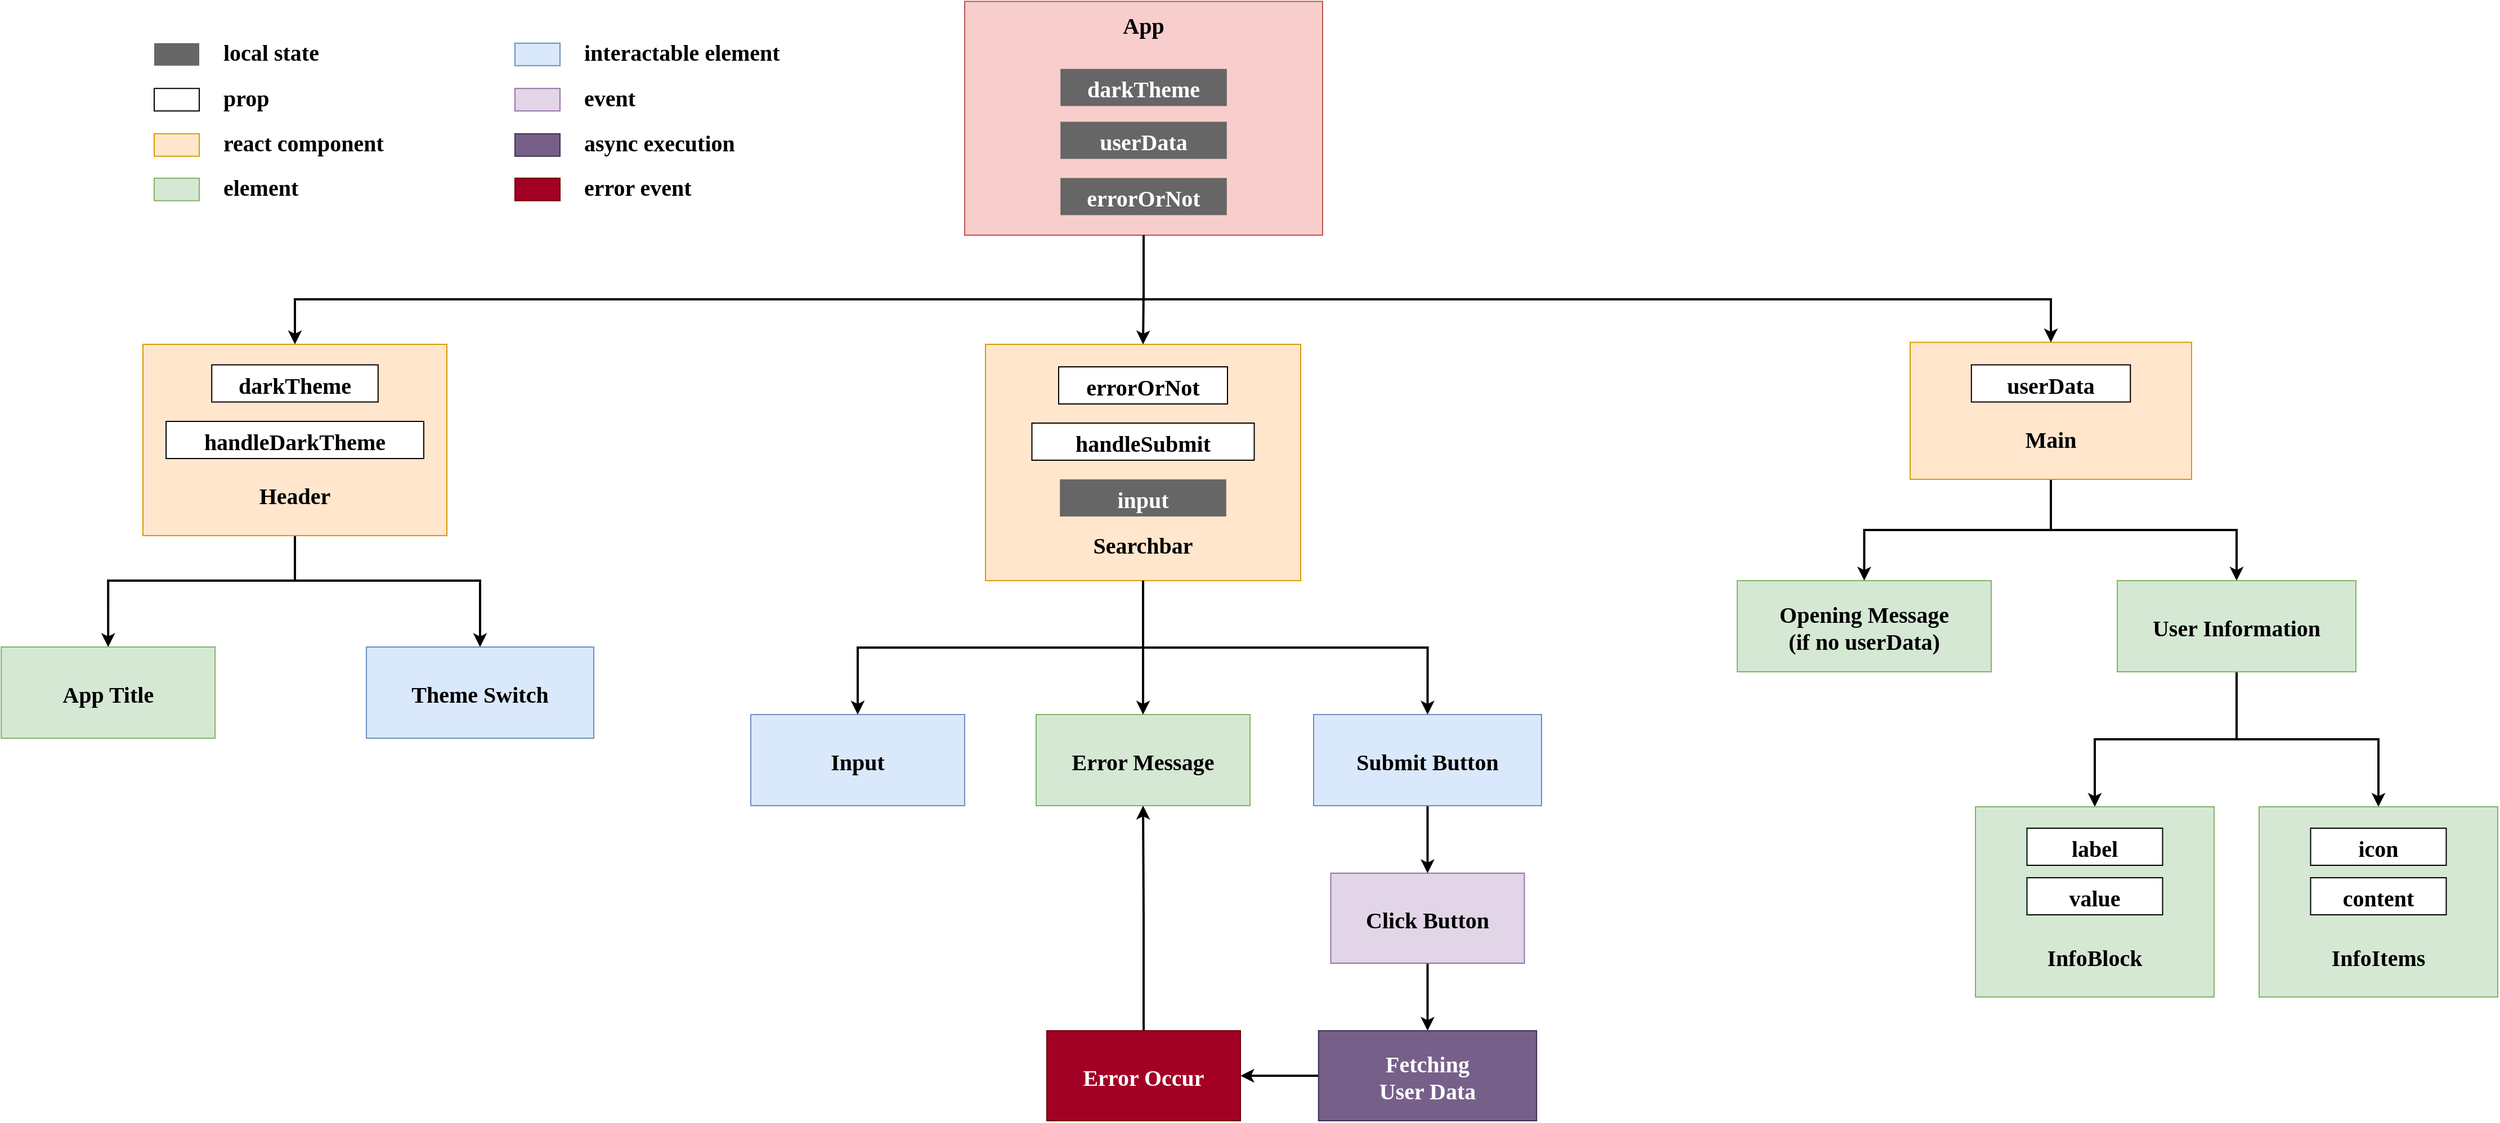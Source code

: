 <mxfile version="22.0.6" type="device">
  <diagram name="Page-1" id="2c0d36ab-eaac-3732-788b-9136903baeff">
    <mxGraphModel dx="4806.5" dy="1533" grid="1" gridSize="10" guides="1" tooltips="1" connect="1" arrows="1" fold="1" page="1" pageScale="1.5" pageWidth="1169" pageHeight="827" background="none" math="0" shadow="0">
      <root>
        <mxCell id="0" />
        <mxCell id="1" parent="0" />
        <mxCell id="jPdAf53yLR4_MpdE2c-u-115" style="edgeStyle=orthogonalEdgeStyle;rounded=0;orthogonalLoop=1;jettySize=auto;html=1;exitX=0.5;exitY=1;exitDx=0;exitDy=0;entryX=0.5;entryY=0;entryDx=0;entryDy=0;strokeWidth=2;" parent="1" source="10" target="jPdAf53yLR4_MpdE2c-u-114" edge="1">
          <mxGeometry relative="1" as="geometry" />
        </mxCell>
        <mxCell id="jPdAf53yLR4_MpdE2c-u-116" style="edgeStyle=orthogonalEdgeStyle;rounded=0;orthogonalLoop=1;jettySize=auto;html=1;exitX=0.5;exitY=1;exitDx=0;exitDy=0;entryX=0.5;entryY=0;entryDx=0;entryDy=0;strokeWidth=2;" parent="1" source="10" target="jPdAf53yLR4_MpdE2c-u-111" edge="1">
          <mxGeometry relative="1" as="geometry" />
        </mxCell>
        <mxCell id="10" value="&#xa;&#xa;Main" style="rounded=0;fillColor=#ffe6cc;strokeColor=#d79b00;fontStyle=1;fontFamily=Verdana;fontSize=20;" parent="1" vertex="1">
          <mxGeometry x="1170" y="348.25" width="250" height="121.75" as="geometry" />
        </mxCell>
        <mxCell id="61" value="" style="edgeStyle=elbowEdgeStyle;elbow=vertical;strokeWidth=2;rounded=0;fontFamily=Verdana;entryX=0.5;entryY=0;entryDx=0;entryDy=0;" parent="1" source="2" target="WpWz7NRVjrMRIm7rbvet-185" edge="1">
          <mxGeometry x="-23" y="135.5" width="100" height="100" as="geometry">
            <mxPoint x="-23" y="235.5" as="sourcePoint" />
            <mxPoint x="-155" y="335.5" as="targetPoint" />
            <Array as="points">
              <mxPoint x="130" y="310" />
            </Array>
          </mxGeometry>
        </mxCell>
        <mxCell id="sPOSDjA2QxB-xksFo4Xl-126" value="" style="edgeStyle=elbowEdgeStyle;elbow=vertical;strokeWidth=2;rounded=0;fontFamily=Verdana;exitX=0.5;exitY=1;exitDx=0;exitDy=0;entryX=0.5;entryY=0;entryDx=0;entryDy=0;" parent="1" source="2" target="10" edge="1">
          <mxGeometry x="357" y="235.5" width="100" height="100" as="geometry">
            <mxPoint x="862" y="275.5" as="sourcePoint" />
            <mxPoint x="667" y="345.5" as="targetPoint" />
            <Array as="points">
              <mxPoint x="630" y="310" />
            </Array>
          </mxGeometry>
        </mxCell>
        <mxCell id="WpWz7NRVjrMRIm7rbvet-192" value="Theme Switch" style="rounded=0;fillColor=#dae8fc;strokeColor=#6c8ebf;fontStyle=1;fontFamily=Verdana;fontSize=20;strokeWidth=1;" parent="1" vertex="1">
          <mxGeometry x="-201.5" y="619" width="202" height="81" as="geometry" />
        </mxCell>
        <mxCell id="WpWz7NRVjrMRIm7rbvet-193" style="edgeStyle=orthogonalEdgeStyle;rounded=0;orthogonalLoop=1;jettySize=auto;html=1;exitX=0.5;exitY=1;exitDx=0;exitDy=0;entryX=0.5;entryY=0;entryDx=0;entryDy=0;strokeWidth=2;" parent="1" source="WpWz7NRVjrMRIm7rbvet-185" target="WpWz7NRVjrMRIm7rbvet-192" edge="1">
          <mxGeometry relative="1" as="geometry">
            <Array as="points">
              <mxPoint x="-265" y="560" />
              <mxPoint x="-101" y="560" />
            </Array>
          </mxGeometry>
        </mxCell>
        <mxCell id="jPdAf53yLR4_MpdE2c-u-98" style="edgeStyle=orthogonalEdgeStyle;rounded=0;orthogonalLoop=1;jettySize=auto;html=1;exitX=0.5;exitY=1;exitDx=0;exitDy=0;entryX=0.5;entryY=0;entryDx=0;entryDy=0;strokeWidth=2;" parent="1" source="WpWz7NRVjrMRIm7rbvet-214" target="WpWz7NRVjrMRIm7rbvet-217" edge="1">
          <mxGeometry relative="1" as="geometry" />
        </mxCell>
        <mxCell id="WpWz7NRVjrMRIm7rbvet-214" value="Click Button" style="rounded=0;fillColor=#e1d5e7;strokeColor=#9673a6;fontStyle=1;fontFamily=Verdana;fontSize=20;" parent="1" vertex="1">
          <mxGeometry x="655.25" y="820" width="172" height="80" as="geometry" />
        </mxCell>
        <mxCell id="jPdAf53yLR4_MpdE2c-u-102" style="edgeStyle=orthogonalEdgeStyle;rounded=0;orthogonalLoop=1;jettySize=auto;html=1;exitX=0;exitY=0.5;exitDx=0;exitDy=0;entryX=1;entryY=0.5;entryDx=0;entryDy=0;strokeWidth=2;" parent="1" source="WpWz7NRVjrMRIm7rbvet-217" target="jPdAf53yLR4_MpdE2c-u-100" edge="1">
          <mxGeometry relative="1" as="geometry" />
        </mxCell>
        <mxCell id="WpWz7NRVjrMRIm7rbvet-217" value="Fetching&#xa;User Data" style="rounded=0;fillColor=#76608a;strokeColor=#432D57;fontStyle=1;fontFamily=Verdana;fontSize=20;fontColor=#ffffff;" parent="1" vertex="1">
          <mxGeometry x="644.38" y="960" width="193.75" height="80" as="geometry" />
        </mxCell>
        <mxCell id="-SdKUPG_hEOiqj-6vngP-91" value="" style="group" parent="1" vertex="1" connectable="0">
          <mxGeometry x="348.5" y="350" width="280" height="210" as="geometry" />
        </mxCell>
        <mxCell id="12" value="&#xa;&#xa;&#xa;&#xa;&#xa;&#xa;Searchbar" style="rounded=0;fillColor=#ffe6cc;strokeColor=#d79b00;fontStyle=1;fontFamily=Verdana;fontSize=20;" parent="-SdKUPG_hEOiqj-6vngP-91" vertex="1">
          <mxGeometry width="280" height="210" as="geometry" />
        </mxCell>
        <mxCell id="2KUHNqxCsC3sQMfKQXM8-70" value="errorOrNot" style="rounded=0;fontStyle=1;fontFamily=Verdana;fontSize=20;" parent="-SdKUPG_hEOiqj-6vngP-91" vertex="1">
          <mxGeometry x="65" y="19.996" width="150" height="33" as="geometry" />
        </mxCell>
        <mxCell id="-SdKUPG_hEOiqj-6vngP-90" value="handleSubmit" style="rounded=0;fontStyle=1;fontFamily=Verdana;fontSize=20;" parent="-SdKUPG_hEOiqj-6vngP-91" vertex="1">
          <mxGeometry x="41.25" y="69.996" width="197.5" height="33" as="geometry" />
        </mxCell>
        <mxCell id="jPdAf53yLR4_MpdE2c-u-82" value="input" style="rounded=0;fillColor=#666666;gradientColor=none;strokeColor=none;fontColor=#FFFFFF;fontStyle=1;fontFamily=Verdana;fontSize=20;" parent="-SdKUPG_hEOiqj-6vngP-91" vertex="1">
          <mxGeometry x="66.11" y="120" width="147.79" height="33" as="geometry" />
        </mxCell>
        <mxCell id="jPdAf53yLR4_MpdE2c-u-81" style="edgeStyle=orthogonalEdgeStyle;rounded=0;orthogonalLoop=1;jettySize=auto;html=1;exitX=0.5;exitY=1;exitDx=0;exitDy=0;entryX=0.5;entryY=0;entryDx=0;entryDy=0;strokeWidth=2;" parent="1" source="WpWz7NRVjrMRIm7rbvet-185" target="jPdAf53yLR4_MpdE2c-u-74" edge="1">
          <mxGeometry relative="1" as="geometry">
            <Array as="points">
              <mxPoint x="-265" y="560" />
              <mxPoint x="-431" y="560" />
            </Array>
          </mxGeometry>
        </mxCell>
        <mxCell id="WpWz7NRVjrMRIm7rbvet-185" value="&#xa;&#xa;&#xa;&#xa;Header" style="rounded=0;fillColor=#ffe6cc;strokeColor=#d79b00;fontStyle=1;fontFamily=Verdana;fontSize=20;" parent="1" vertex="1">
          <mxGeometry x="-400" y="350" width="270" height="170" as="geometry" />
        </mxCell>
        <mxCell id="qf_q3sLtRgpL2h3kug1x-97" value="userData" style="rounded=0;fontStyle=1;fontFamily=Verdana;fontSize=20;" parent="1" vertex="1">
          <mxGeometry x="1224.38" y="368.25" width="141.25" height="33" as="geometry" />
        </mxCell>
        <mxCell id="jPdAf53yLR4_MpdE2c-u-63" value="" style="rounded=0;fillColor=#666666;gradientColor=none;strokeColor=none;fontColor=#FFFFFF;fontStyle=1;fontFamily=Verdana;fontSize=20;" parent="1" vertex="1">
          <mxGeometry x="-390" y="82.36" width="40" height="20" as="geometry" />
        </mxCell>
        <mxCell id="jPdAf53yLR4_MpdE2c-u-65" value="local state" style="rounded=0;fontStyle=1;fontFamily=Verdana;fontSize=20;fillColor=none;strokeColor=none;align=left;" parent="1" vertex="1">
          <mxGeometry x="-330.5" y="75.86" width="128.29" height="26.5" as="geometry" />
        </mxCell>
        <mxCell id="jPdAf53yLR4_MpdE2c-u-67" value="" style="rounded=0;fontStyle=1;fontFamily=Verdana;fontSize=20;" parent="1" vertex="1">
          <mxGeometry x="-390" y="122.61" width="40" height="20" as="geometry" />
        </mxCell>
        <mxCell id="jPdAf53yLR4_MpdE2c-u-68" value="prop" style="rounded=0;fontStyle=1;fontFamily=Verdana;fontSize=20;fillColor=none;strokeColor=none;align=left;" parent="1" vertex="1">
          <mxGeometry x="-330.5" y="116.11" width="128.29" height="26.5" as="geometry" />
        </mxCell>
        <mxCell id="jPdAf53yLR4_MpdE2c-u-69" value="darkTheme" style="rounded=0;fontStyle=1;fontFamily=Verdana;fontSize=20;" parent="1" vertex="1">
          <mxGeometry x="-338.89" y="368.25" width="147.79" height="33" as="geometry" />
        </mxCell>
        <mxCell id="jPdAf53yLR4_MpdE2c-u-71" value="handleDarkTheme" style="rounded=0;fontStyle=1;fontFamily=Verdana;fontSize=20;" parent="1" vertex="1">
          <mxGeometry x="-379.44" y="418.5" width="228.89" height="33" as="geometry" />
        </mxCell>
        <mxCell id="jPdAf53yLR4_MpdE2c-u-72" value="" style="rounded=0;fontStyle=1;fontFamily=Verdana;fontSize=20;fillColor=#d5e8d4;strokeColor=#82b366;" parent="1" vertex="1">
          <mxGeometry x="-390" y="202.36" width="40" height="20" as="geometry" />
        </mxCell>
        <mxCell id="jPdAf53yLR4_MpdE2c-u-73" value="element" style="rounded=0;fontStyle=1;fontFamily=Verdana;fontSize=20;fillColor=none;strokeColor=none;align=left;" parent="1" vertex="1">
          <mxGeometry x="-330.5" y="195.86" width="128.29" height="26.5" as="geometry" />
        </mxCell>
        <mxCell id="jPdAf53yLR4_MpdE2c-u-74" value="App Title" style="rounded=0;fillColor=#d5e8d4;strokeColor=#82b366;fontStyle=1;fontFamily=Verdana;fontSize=20;strokeWidth=1;" parent="1" vertex="1">
          <mxGeometry x="-525.89" y="619" width="190" height="81" as="geometry" />
        </mxCell>
        <mxCell id="jPdAf53yLR4_MpdE2c-u-76" value="" style="rounded=0;fontStyle=1;fontFamily=Verdana;fontSize=20;fillColor=#dae8fc;strokeColor=#6c8ebf;" parent="1" vertex="1">
          <mxGeometry x="-69.5" y="82.36" width="40" height="20" as="geometry" />
        </mxCell>
        <mxCell id="jPdAf53yLR4_MpdE2c-u-77" value="interactable element" style="rounded=0;fontStyle=1;fontFamily=Verdana;fontSize=20;fillColor=none;strokeColor=none;align=left;" parent="1" vertex="1">
          <mxGeometry x="-10" y="75.86" width="241" height="26.5" as="geometry" />
        </mxCell>
        <mxCell id="jPdAf53yLR4_MpdE2c-u-97" style="edgeStyle=orthogonalEdgeStyle;rounded=0;orthogonalLoop=1;jettySize=auto;html=1;exitX=0.5;exitY=1;exitDx=0;exitDy=0;entryX=0.5;entryY=0;entryDx=0;entryDy=0;strokeWidth=2;" parent="1" source="jPdAf53yLR4_MpdE2c-u-87" target="WpWz7NRVjrMRIm7rbvet-214" edge="1">
          <mxGeometry relative="1" as="geometry" />
        </mxCell>
        <mxCell id="jPdAf53yLR4_MpdE2c-u-87" value="Submit Button" style="rounded=0;fillColor=#dae8fc;strokeColor=#6c8ebf;fontStyle=1;fontFamily=Verdana;fontSize=20;strokeWidth=1;" parent="1" vertex="1">
          <mxGeometry x="640" y="679" width="202.5" height="81" as="geometry" />
        </mxCell>
        <mxCell id="jPdAf53yLR4_MpdE2c-u-88" value="Input" style="rounded=0;fillColor=#dae8fc;strokeColor=#6c8ebf;fontStyle=1;fontFamily=Verdana;fontSize=20;strokeWidth=1;" parent="1" vertex="1">
          <mxGeometry x="140" y="679" width="190" height="81" as="geometry" />
        </mxCell>
        <mxCell id="jPdAf53yLR4_MpdE2c-u-91" value="" style="group" parent="1" vertex="1" connectable="0">
          <mxGeometry x="330" y="45.24" width="318" height="207.75" as="geometry" />
        </mxCell>
        <mxCell id="2" value="App&#xa;&#xa;&#xa;&#xa;&#xa;&#xa;&#xa;" style="rounded=0;fillColor=#f8cecc;strokeColor=#b85450;fontStyle=1;fontFamily=Verdana;fontSize=20;" parent="jPdAf53yLR4_MpdE2c-u-91" vertex="1">
          <mxGeometry width="318" height="207.75" as="geometry" />
        </mxCell>
        <mxCell id="WpWz7NRVjrMRIm7rbvet-156" value="darkTheme" style="rounded=0;fillColor=#666666;gradientColor=none;strokeColor=none;fontColor=#FFFFFF;fontStyle=1;fontFamily=Verdana;fontSize=20;" parent="jPdAf53yLR4_MpdE2c-u-91" vertex="1">
          <mxGeometry x="85.11" y="60" width="147.79" height="33" as="geometry" />
        </mxCell>
        <mxCell id="jPdAf53yLR4_MpdE2c-u-61" value="userData" style="rounded=0;fillColor=#666666;gradientColor=none;strokeColor=none;fontColor=#FFFFFF;fontStyle=1;fontFamily=Verdana;fontSize=20;" parent="jPdAf53yLR4_MpdE2c-u-91" vertex="1">
          <mxGeometry x="85.1" y="106.95" width="147.79" height="33" as="geometry" />
        </mxCell>
        <mxCell id="jPdAf53yLR4_MpdE2c-u-62" value="errorOrNot" style="rounded=0;fillColor=#666666;gradientColor=none;strokeColor=none;fontColor=#FFFFFF;fontStyle=1;fontFamily=Verdana;fontSize=20;" parent="jPdAf53yLR4_MpdE2c-u-91" vertex="1">
          <mxGeometry x="85.11" y="156.95" width="147.79" height="33" as="geometry" />
        </mxCell>
        <mxCell id="jPdAf53yLR4_MpdE2c-u-92" style="edgeStyle=orthogonalEdgeStyle;rounded=0;orthogonalLoop=1;jettySize=auto;html=1;exitX=0.5;exitY=1;exitDx=0;exitDy=0;entryX=0.5;entryY=0;entryDx=0;entryDy=0;strokeWidth=2;" parent="1" source="2" target="12" edge="1">
          <mxGeometry relative="1" as="geometry" />
        </mxCell>
        <mxCell id="jPdAf53yLR4_MpdE2c-u-93" value="Error Message" style="rounded=0;fillColor=#d5e8d4;strokeColor=#82b366;fontStyle=1;fontFamily=Verdana;fontSize=20;strokeWidth=1;" parent="1" vertex="1">
          <mxGeometry x="393.5" y="679" width="190" height="81" as="geometry" />
        </mxCell>
        <mxCell id="jPdAf53yLR4_MpdE2c-u-94" style="edgeStyle=orthogonalEdgeStyle;rounded=0;orthogonalLoop=1;jettySize=auto;html=1;exitX=0.5;exitY=1;exitDx=0;exitDy=0;entryX=0.5;entryY=0;entryDx=0;entryDy=0;strokeWidth=2;" parent="1" source="12" target="jPdAf53yLR4_MpdE2c-u-93" edge="1">
          <mxGeometry relative="1" as="geometry" />
        </mxCell>
        <mxCell id="jPdAf53yLR4_MpdE2c-u-95" style="edgeStyle=orthogonalEdgeStyle;rounded=0;orthogonalLoop=1;jettySize=auto;html=1;exitX=0.5;exitY=1;exitDx=0;exitDy=0;entryX=0.5;entryY=0;entryDx=0;entryDy=0;strokeWidth=2;" parent="1" source="12" target="jPdAf53yLR4_MpdE2c-u-88" edge="1">
          <mxGeometry relative="1" as="geometry" />
        </mxCell>
        <mxCell id="jPdAf53yLR4_MpdE2c-u-96" style="edgeStyle=orthogonalEdgeStyle;rounded=0;orthogonalLoop=1;jettySize=auto;html=1;exitX=0.5;exitY=1;exitDx=0;exitDy=0;entryX=0.5;entryY=0;entryDx=0;entryDy=0;strokeWidth=2;" parent="1" source="12" target="jPdAf53yLR4_MpdE2c-u-87" edge="1">
          <mxGeometry relative="1" as="geometry" />
        </mxCell>
        <mxCell id="jPdAf53yLR4_MpdE2c-u-101" style="edgeStyle=orthogonalEdgeStyle;rounded=0;orthogonalLoop=1;jettySize=auto;html=1;exitX=0.5;exitY=0;exitDx=0;exitDy=0;entryX=0.5;entryY=1;entryDx=0;entryDy=0;strokeWidth=2;" parent="1" source="jPdAf53yLR4_MpdE2c-u-100" target="jPdAf53yLR4_MpdE2c-u-93" edge="1">
          <mxGeometry relative="1" as="geometry" />
        </mxCell>
        <mxCell id="jPdAf53yLR4_MpdE2c-u-100" value="Error Occur" style="rounded=0;fillColor=#a20025;strokeColor=#6F0000;fontStyle=1;fontFamily=Verdana;fontSize=20;fontColor=#ffffff;" parent="1" vertex="1">
          <mxGeometry x="403" y="960" width="172" height="80" as="geometry" />
        </mxCell>
        <mxCell id="jPdAf53yLR4_MpdE2c-u-103" value="" style="rounded=0;fontStyle=1;fontFamily=Verdana;fontSize=20;fillColor=#e1d5e7;strokeColor=#9673a6;" parent="1" vertex="1">
          <mxGeometry x="-69.5" y="122.61" width="40" height="20" as="geometry" />
        </mxCell>
        <mxCell id="jPdAf53yLR4_MpdE2c-u-104" value="event" style="rounded=0;fontStyle=1;fontFamily=Verdana;fontSize=20;fillColor=none;strokeColor=none;align=left;" parent="1" vertex="1">
          <mxGeometry x="-10" y="116.11" width="80.5" height="26.5" as="geometry" />
        </mxCell>
        <mxCell id="jPdAf53yLR4_MpdE2c-u-105" value="" style="rounded=0;fontStyle=1;fontFamily=Verdana;fontSize=20;fillColor=#76608a;strokeColor=#432D57;fontColor=#ffffff;" parent="1" vertex="1">
          <mxGeometry x="-69.5" y="162.86" width="40" height="20" as="geometry" />
        </mxCell>
        <mxCell id="jPdAf53yLR4_MpdE2c-u-106" value="async execution" style="rounded=0;fontStyle=1;fontFamily=Verdana;fontSize=20;fillColor=none;strokeColor=none;align=left;" parent="1" vertex="1">
          <mxGeometry x="-10" y="156.36" width="190.5" height="26.5" as="geometry" />
        </mxCell>
        <mxCell id="jPdAf53yLR4_MpdE2c-u-107" value="" style="rounded=0;fontStyle=1;fontFamily=Verdana;fontSize=20;fillColor=#ffe6cc;strokeColor=#d79b00;" parent="1" vertex="1">
          <mxGeometry x="-390" y="162.86" width="40" height="20" as="geometry" />
        </mxCell>
        <mxCell id="jPdAf53yLR4_MpdE2c-u-108" value="react component" style="rounded=0;fontStyle=1;fontFamily=Verdana;fontSize=20;fillColor=none;strokeColor=none;align=left;" parent="1" vertex="1">
          <mxGeometry x="-330.5" y="156.36" width="201" height="26.5" as="geometry" />
        </mxCell>
        <mxCell id="jPdAf53yLR4_MpdE2c-u-109" value="" style="rounded=0;fontStyle=1;fontFamily=Verdana;fontSize=20;fillColor=#a20025;strokeColor=#6F0000;fontColor=#ffffff;" parent="1" vertex="1">
          <mxGeometry x="-69.5" y="202.36" width="40" height="20" as="geometry" />
        </mxCell>
        <mxCell id="jPdAf53yLR4_MpdE2c-u-110" value="error event" style="rounded=0;fontStyle=1;fontFamily=Verdana;fontSize=20;fillColor=none;strokeColor=none;align=left;" parent="1" vertex="1">
          <mxGeometry x="-10" y="195.86" width="190.5" height="26.5" as="geometry" />
        </mxCell>
        <mxCell id="jPdAf53yLR4_MpdE2c-u-124" style="edgeStyle=orthogonalEdgeStyle;rounded=0;orthogonalLoop=1;jettySize=auto;html=1;exitX=0.5;exitY=1;exitDx=0;exitDy=0;entryX=0.5;entryY=0;entryDx=0;entryDy=0;strokeWidth=2;" parent="1" source="jPdAf53yLR4_MpdE2c-u-111" target="jPdAf53yLR4_MpdE2c-u-117" edge="1">
          <mxGeometry relative="1" as="geometry" />
        </mxCell>
        <mxCell id="jPdAf53yLR4_MpdE2c-u-125" style="edgeStyle=orthogonalEdgeStyle;rounded=0;orthogonalLoop=1;jettySize=auto;html=1;exitX=0.5;exitY=1;exitDx=0;exitDy=0;entryX=0.5;entryY=0;entryDx=0;entryDy=0;strokeWidth=2;" parent="1" source="jPdAf53yLR4_MpdE2c-u-111" target="jPdAf53yLR4_MpdE2c-u-118" edge="1">
          <mxGeometry relative="1" as="geometry" />
        </mxCell>
        <mxCell id="jPdAf53yLR4_MpdE2c-u-111" value="User Information" style="rounded=0;fillColor=#d5e8d4;strokeColor=#82b366;fontStyle=1;fontFamily=Verdana;fontSize=20;strokeWidth=1;" parent="1" vertex="1">
          <mxGeometry x="1354" y="560" width="212" height="81" as="geometry" />
        </mxCell>
        <mxCell id="jPdAf53yLR4_MpdE2c-u-114" value="Opening Message&#xa;(if no userData)" style="rounded=0;fillColor=#d5e8d4;strokeColor=#82b366;fontStyle=1;fontFamily=Verdana;fontSize=20;strokeWidth=1;" parent="1" vertex="1">
          <mxGeometry x="1016.38" y="560" width="225.62" height="81" as="geometry" />
        </mxCell>
        <mxCell id="jPdAf53yLR4_MpdE2c-u-117" value="&#xa;&#xa;&#xa;&#xa;InfoBlock" style="rounded=0;fillColor=#d5e8d4;strokeColor=#82b366;fontStyle=1;fontFamily=Verdana;fontSize=20;strokeWidth=1;" parent="1" vertex="1">
          <mxGeometry x="1228" y="761" width="212" height="169" as="geometry" />
        </mxCell>
        <mxCell id="jPdAf53yLR4_MpdE2c-u-118" value="&#xa;&#xa;&#xa;&#xa;InfoItems" style="rounded=0;fillColor=#d5e8d4;strokeColor=#82b366;fontStyle=1;fontFamily=Verdana;fontSize=20;strokeWidth=1;" parent="1" vertex="1">
          <mxGeometry x="1480" y="761" width="212" height="169" as="geometry" />
        </mxCell>
        <mxCell id="jPdAf53yLR4_MpdE2c-u-119" value="label" style="rounded=0;fontStyle=1;fontFamily=Verdana;fontSize=20;" parent="1" vertex="1">
          <mxGeometry x="1273.75" y="780" width="120.5" height="33" as="geometry" />
        </mxCell>
        <mxCell id="jPdAf53yLR4_MpdE2c-u-120" value="value" style="rounded=0;fontStyle=1;fontFamily=Verdana;fontSize=20;" parent="1" vertex="1">
          <mxGeometry x="1273.75" y="824" width="120.5" height="33" as="geometry" />
        </mxCell>
        <mxCell id="jPdAf53yLR4_MpdE2c-u-121" value="icon" style="rounded=0;fontStyle=1;fontFamily=Verdana;fontSize=20;" parent="1" vertex="1">
          <mxGeometry x="1525.75" y="780" width="120.5" height="33" as="geometry" />
        </mxCell>
        <mxCell id="jPdAf53yLR4_MpdE2c-u-122" value="content" style="rounded=0;fontStyle=1;fontFamily=Verdana;fontSize=20;" parent="1" vertex="1">
          <mxGeometry x="1525.75" y="824" width="120.5" height="33" as="geometry" />
        </mxCell>
      </root>
    </mxGraphModel>
  </diagram>
</mxfile>
